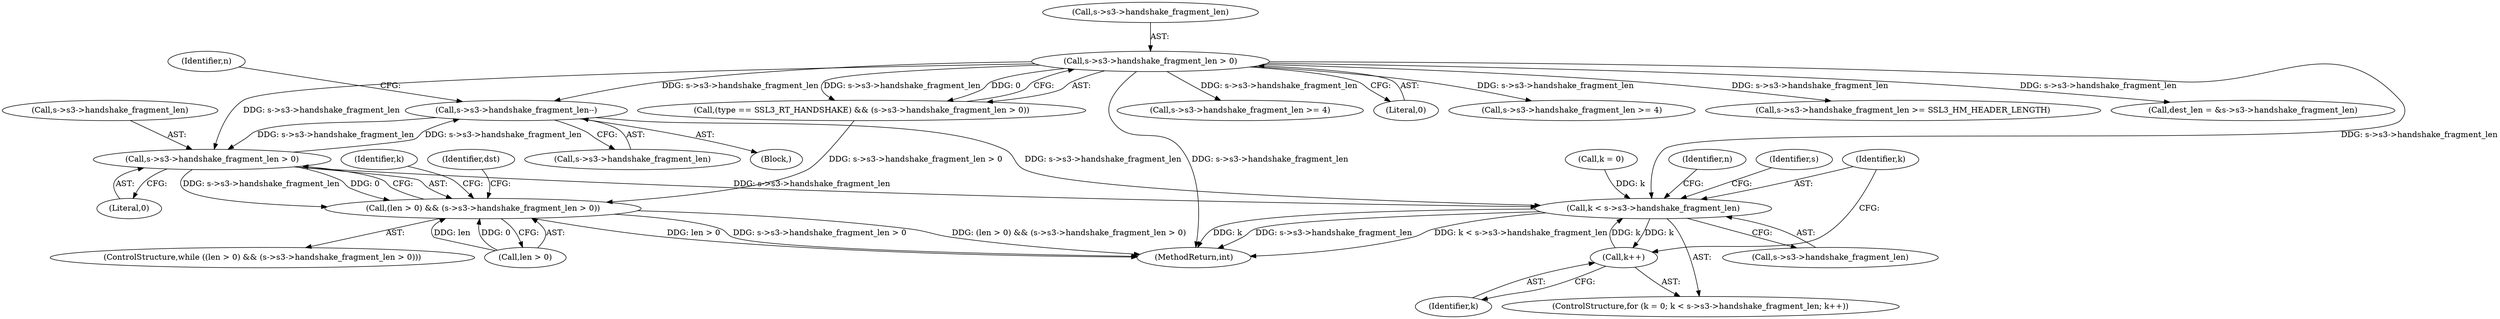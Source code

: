digraph "0_openssl_e9bbefbf0f24c57645e7ad6a5a71ae649d18ac8e_0@pointer" {
"1000246" [label="(Call,s->s3->handshake_fragment_len--)"];
"1000200" [label="(Call,s->s3->handshake_fragment_len > 0)"];
"1000229" [label="(Call,s->s3->handshake_fragment_len > 0)"];
"1000246" [label="(Call,s->s3->handshake_fragment_len--)"];
"1000225" [label="(Call,(len > 0) && (s->s3->handshake_fragment_len > 0))"];
"1000258" [label="(Call,k < s->s3->handshake_fragment_len)"];
"1000265" [label="(Call,k++)"];
"1000279" [label="(Identifier,n)"];
"1000196" [label="(Call,(type == SSL3_RT_HANDSHAKE) && (s->s3->handshake_fragment_len > 0))"];
"1000224" [label="(ControlStructure,while ((len > 0) && (s->s3->handshake_fragment_len > 0)))"];
"1000247" [label="(Call,s->s3->handshake_fragment_len)"];
"1000258" [label="(Call,k < s->s3->handshake_fragment_len)"];
"1000246" [label="(Call,s->s3->handshake_fragment_len--)"];
"1001309" [label="(Call,s->s3->handshake_fragment_len >= 4)"];
"1000256" [label="(Identifier,k)"];
"1000206" [label="(Literal,0)"];
"1000225" [label="(Call,(len > 0) && (s->s3->handshake_fragment_len > 0))"];
"1000271" [label="(Identifier,s)"];
"1000200" [label="(Call,s->s3->handshake_fragment_len > 0)"];
"1000230" [label="(Call,s->s3->handshake_fragment_len)"];
"1000229" [label="(Call,s->s3->handshake_fragment_len > 0)"];
"1000240" [label="(Identifier,dst)"];
"1000266" [label="(Identifier,k)"];
"1000265" [label="(Call,k++)"];
"1000255" [label="(Call,k = 0)"];
"1001522" [label="(MethodReturn,int)"];
"1000235" [label="(Literal,0)"];
"1000253" [label="(Identifier,n)"];
"1000201" [label="(Call,s->s3->handshake_fragment_len)"];
"1000226" [label="(Call,len > 0)"];
"1000260" [label="(Call,s->s3->handshake_fragment_len)"];
"1000259" [label="(Identifier,k)"];
"1000236" [label="(Block,)"];
"1000697" [label="(Call,s->s3->handshake_fragment_len >= 4)"];
"1000899" [label="(Call,s->s3->handshake_fragment_len >= SSL3_HM_HEADER_LENGTH)"];
"1000555" [label="(Call,dest_len = &s->s3->handshake_fragment_len)"];
"1000254" [label="(ControlStructure,for (k = 0; k < s->s3->handshake_fragment_len; k++))"];
"1000246" -> "1000236"  [label="AST: "];
"1000246" -> "1000247"  [label="CFG: "];
"1000247" -> "1000246"  [label="AST: "];
"1000253" -> "1000246"  [label="CFG: "];
"1000246" -> "1000229"  [label="DDG: s->s3->handshake_fragment_len"];
"1000200" -> "1000246"  [label="DDG: s->s3->handshake_fragment_len"];
"1000229" -> "1000246"  [label="DDG: s->s3->handshake_fragment_len"];
"1000246" -> "1000258"  [label="DDG: s->s3->handshake_fragment_len"];
"1000200" -> "1000196"  [label="AST: "];
"1000200" -> "1000206"  [label="CFG: "];
"1000201" -> "1000200"  [label="AST: "];
"1000206" -> "1000200"  [label="AST: "];
"1000196" -> "1000200"  [label="CFG: "];
"1000200" -> "1001522"  [label="DDG: s->s3->handshake_fragment_len"];
"1000200" -> "1000196"  [label="DDG: s->s3->handshake_fragment_len"];
"1000200" -> "1000196"  [label="DDG: 0"];
"1000200" -> "1000229"  [label="DDG: s->s3->handshake_fragment_len"];
"1000200" -> "1000258"  [label="DDG: s->s3->handshake_fragment_len"];
"1000200" -> "1000555"  [label="DDG: s->s3->handshake_fragment_len"];
"1000200" -> "1000697"  [label="DDG: s->s3->handshake_fragment_len"];
"1000200" -> "1000899"  [label="DDG: s->s3->handshake_fragment_len"];
"1000200" -> "1001309"  [label="DDG: s->s3->handshake_fragment_len"];
"1000229" -> "1000225"  [label="AST: "];
"1000229" -> "1000235"  [label="CFG: "];
"1000230" -> "1000229"  [label="AST: "];
"1000235" -> "1000229"  [label="AST: "];
"1000225" -> "1000229"  [label="CFG: "];
"1000229" -> "1000225"  [label="DDG: s->s3->handshake_fragment_len"];
"1000229" -> "1000225"  [label="DDG: 0"];
"1000229" -> "1000258"  [label="DDG: s->s3->handshake_fragment_len"];
"1000225" -> "1000224"  [label="AST: "];
"1000225" -> "1000226"  [label="CFG: "];
"1000226" -> "1000225"  [label="AST: "];
"1000240" -> "1000225"  [label="CFG: "];
"1000256" -> "1000225"  [label="CFG: "];
"1000225" -> "1001522"  [label="DDG: (len > 0) && (s->s3->handshake_fragment_len > 0)"];
"1000225" -> "1001522"  [label="DDG: len > 0"];
"1000225" -> "1001522"  [label="DDG: s->s3->handshake_fragment_len > 0"];
"1000226" -> "1000225"  [label="DDG: len"];
"1000226" -> "1000225"  [label="DDG: 0"];
"1000196" -> "1000225"  [label="DDG: s->s3->handshake_fragment_len > 0"];
"1000258" -> "1000254"  [label="AST: "];
"1000258" -> "1000260"  [label="CFG: "];
"1000259" -> "1000258"  [label="AST: "];
"1000260" -> "1000258"  [label="AST: "];
"1000271" -> "1000258"  [label="CFG: "];
"1000279" -> "1000258"  [label="CFG: "];
"1000258" -> "1001522"  [label="DDG: k"];
"1000258" -> "1001522"  [label="DDG: s->s3->handshake_fragment_len"];
"1000258" -> "1001522"  [label="DDG: k < s->s3->handshake_fragment_len"];
"1000265" -> "1000258"  [label="DDG: k"];
"1000255" -> "1000258"  [label="DDG: k"];
"1000258" -> "1000265"  [label="DDG: k"];
"1000265" -> "1000254"  [label="AST: "];
"1000265" -> "1000266"  [label="CFG: "];
"1000266" -> "1000265"  [label="AST: "];
"1000259" -> "1000265"  [label="CFG: "];
}
